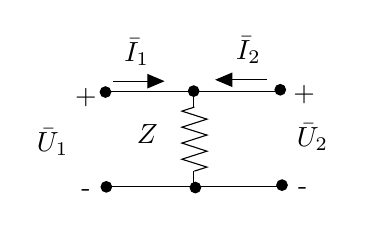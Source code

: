 \begin{tikzpicture}[y=-1cm]
\sf
\draw[black] (3.556,5.847) -- (3.398,5.898) -- (3.716,6) -- (3.398,6.102) -- (3.716,6.202) -- (3.398,6.304) -- (3.716,6.407) -- (3.398,6.509) -- (3.716,6.609) -- (3.556,6.66);
\draw[black] (3.549,5.847) -- (3.549,5.656);
\draw[black] (3.549,6.856) -- (3.549,6.664);
\path (3.216,6.307) node[text=black,anchor=base east] {$Z$};
\path (4.733,6.351) node[text=black,anchor=base west] {$\bar{U}_2$};
\path (4.244,5.244) node[text=black,anchor=base] {$\bar{I}_2$};
\path (2.078,6.409) node[text=black,anchor=base east] {$\bar{U}_1$};
\path (2.824,5.264) node[text=black,anchor=base] {$\bar{I}_1$};
\filldraw[black] (2.427,5.656) ellipse (0.067cm and 0.067cm);
\filldraw[black] (2.438,6.86) ellipse (0.067cm and 0.067cm);
\filldraw[black] (4.647,5.627) ellipse (0.067cm and 0.067cm);
\filldraw[black] (4.669,6.838) ellipse (0.067cm and 0.067cm);
\draw[black] (2.469,6.86) -- (3.551,6.86);
\draw[black] (2.451,5.651) -- (3.533,5.651);
\draw[arrows=-triangle 45,black] (2.522,5.518) -- (3.178,5.518);
\draw[black] (3.564,6.856) -- (4.647,6.856);
\draw[black] (3.547,5.644) -- (4.629,5.644);
\draw[arrows=-triangle 45,black] (4.476,5.5) -- (3.82,5.5);
\path (2.178,5.811) node[text=black,anchor=base] {+};
\path (2.18,6.978) node[text=black,anchor=base] {-};
\path (4.931,6.951) node[text=black,anchor=base] {-};
\path (4.951,5.773) node[text=black,anchor=base] {+};
\filldraw[black] (3.547,5.644) ellipse (0.067cm and 0.067cm);
\filldraw[black] (3.569,6.869) ellipse (0.067cm and 0.067cm);

\end{tikzpicture}%

%% Configure (x)emacs for this file ...
%% Local Variables:
%% mode: latex
%% End: